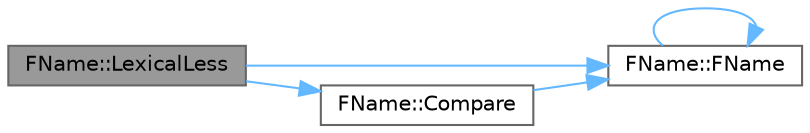digraph "FName::LexicalLess"
{
 // INTERACTIVE_SVG=YES
 // LATEX_PDF_SIZE
  bgcolor="transparent";
  edge [fontname=Helvetica,fontsize=10,labelfontname=Helvetica,labelfontsize=10];
  node [fontname=Helvetica,fontsize=10,shape=box,height=0.2,width=0.4];
  rankdir="LR";
  Node1 [id="Node000001",label="FName::LexicalLess",height=0.2,width=0.4,color="gray40", fillcolor="grey60", style="filled", fontcolor="black",tooltip="Slow alphabetical order that is stable / deterministic over process runs."];
  Node1 -> Node2 [id="edge1_Node000001_Node000002",color="steelblue1",style="solid",tooltip=" "];
  Node2 [id="Node000002",label="FName::FName",height=0.2,width=0.4,color="grey40", fillcolor="white", style="filled",URL="$d0/d53/classFName.html#af79224dd2b82a2d82bd1050684d24179",tooltip="Create an FName with a hardcoded string index."];
  Node2 -> Node2 [id="edge2_Node000002_Node000002",color="steelblue1",style="solid",tooltip=" "];
  Node1 -> Node3 [id="edge3_Node000001_Node000003",color="steelblue1",style="solid",tooltip=" "];
  Node3 [id="Node000003",label="FName::Compare",height=0.2,width=0.4,color="grey40", fillcolor="white", style="filled",URL="$d0/d53/classFName.html#a53fd1a035bfea0d1e92db3762d634d36",tooltip="Compares name to passed in one."];
  Node3 -> Node2 [id="edge4_Node000003_Node000002",color="steelblue1",style="solid",tooltip=" "];
}
